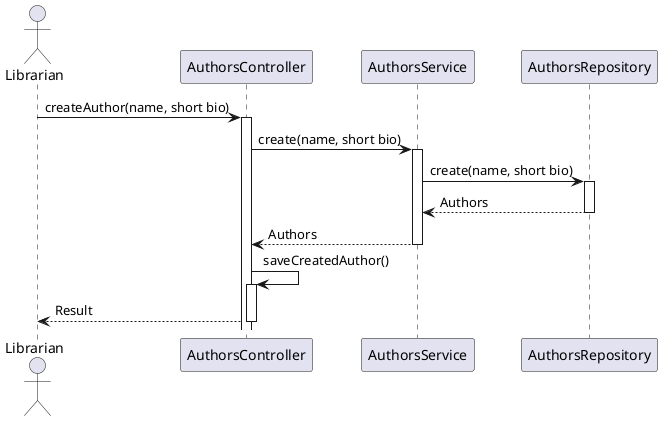@startuml

actor Librarian
participant "AuthorsController" as Controller
participant "AuthorsService" as Service
participant "AuthorsRepository" as Repository

Librarian -> Controller: createAuthor(name, short bio)
activate Controller
Controller -> Service: create(name, short bio)
activate Service
Service -> Repository: create(name, short bio)
activate Repository
Repository --> Service: Authors
deactivate Repository
Service --> Controller: Authors
deactivate Service
Controller -> Controller: saveCreatedAuthor()
activate Controller
Controller --> Librarian: Result
deactivate Controller

@enduml
